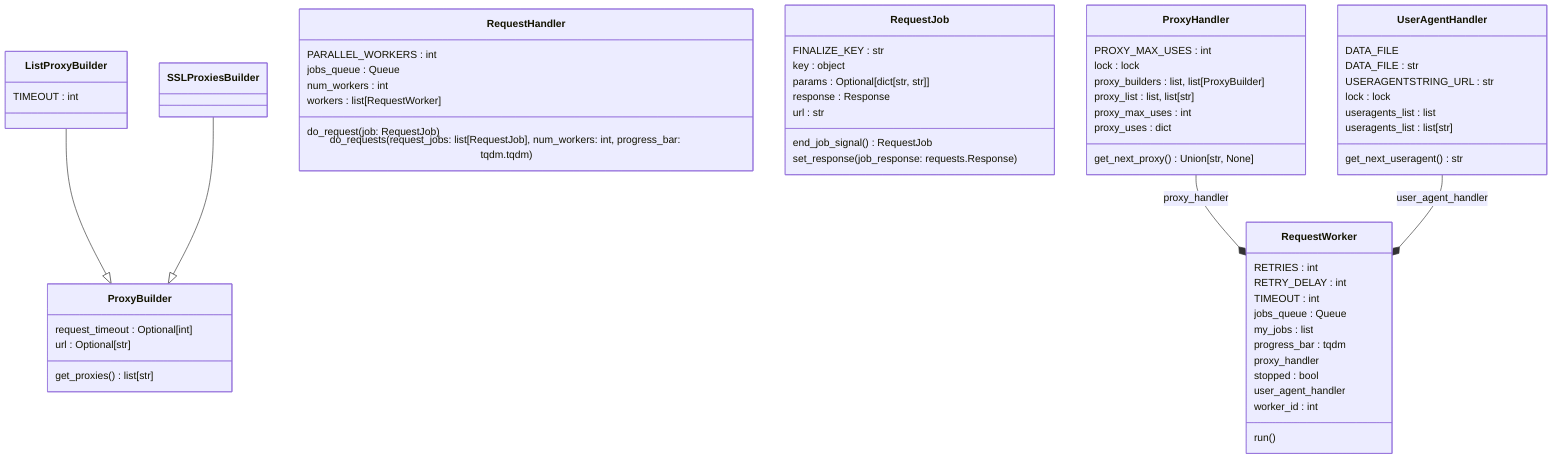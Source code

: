 classDiagram
  class ListProxyBuilder {
    TIMEOUT : int
  }
  class ProxyBuilder {
    request_timeout : Optional[int]
    url : Optional[str]
    get_proxies() list[str]
  }
  class ProxyHandler {
    PROXY_MAX_USES : int
    lock : lock
    proxy_builders : list, list[ProxyBuilder]
    proxy_list : list, list[str]
    proxy_max_uses : int
    proxy_uses : dict
    get_next_proxy() Union[str, None]
  }
  class RequestHandler {
    PARALLEL_WORKERS : int
    jobs_queue : Queue
    num_workers : int
    workers : list[RequestWorker]
    do_request(job: RequestJob)
    do_requests(request_jobs: list[RequestJob], num_workers: int, progress_bar: tqdm.tqdm)
  }
  class RequestJob {
    FINALIZE_KEY : str
    key : object
    params : Optional[dict[str, str]]
    response : Response
    url : str
    end_job_signal() RequestJob
    set_response(job_response: requests.Response)
  }
  class RequestWorker {
    RETRIES : int
    RETRY_DELAY : int
    TIMEOUT : int
    jobs_queue : Queue
    my_jobs : list
    progress_bar : tqdm
    proxy_handler
    stopped : bool
    user_agent_handler
    worker_id : int
    run()
  }
  class SSLProxiesBuilder {
  }
  class UserAgentHandler {
    DATA_FILE
    DATA_FILE : str
    USERAGENTSTRING_URL : str
    lock : lock
    useragents_list : list
    useragents_list : list[str]
    get_next_useragent() str
  }
  ListProxyBuilder --|> ProxyBuilder
  SSLProxiesBuilder --|> ProxyBuilder
  ProxyHandler --* RequestWorker : proxy_handler
  UserAgentHandler --* RequestWorker : user_agent_handler